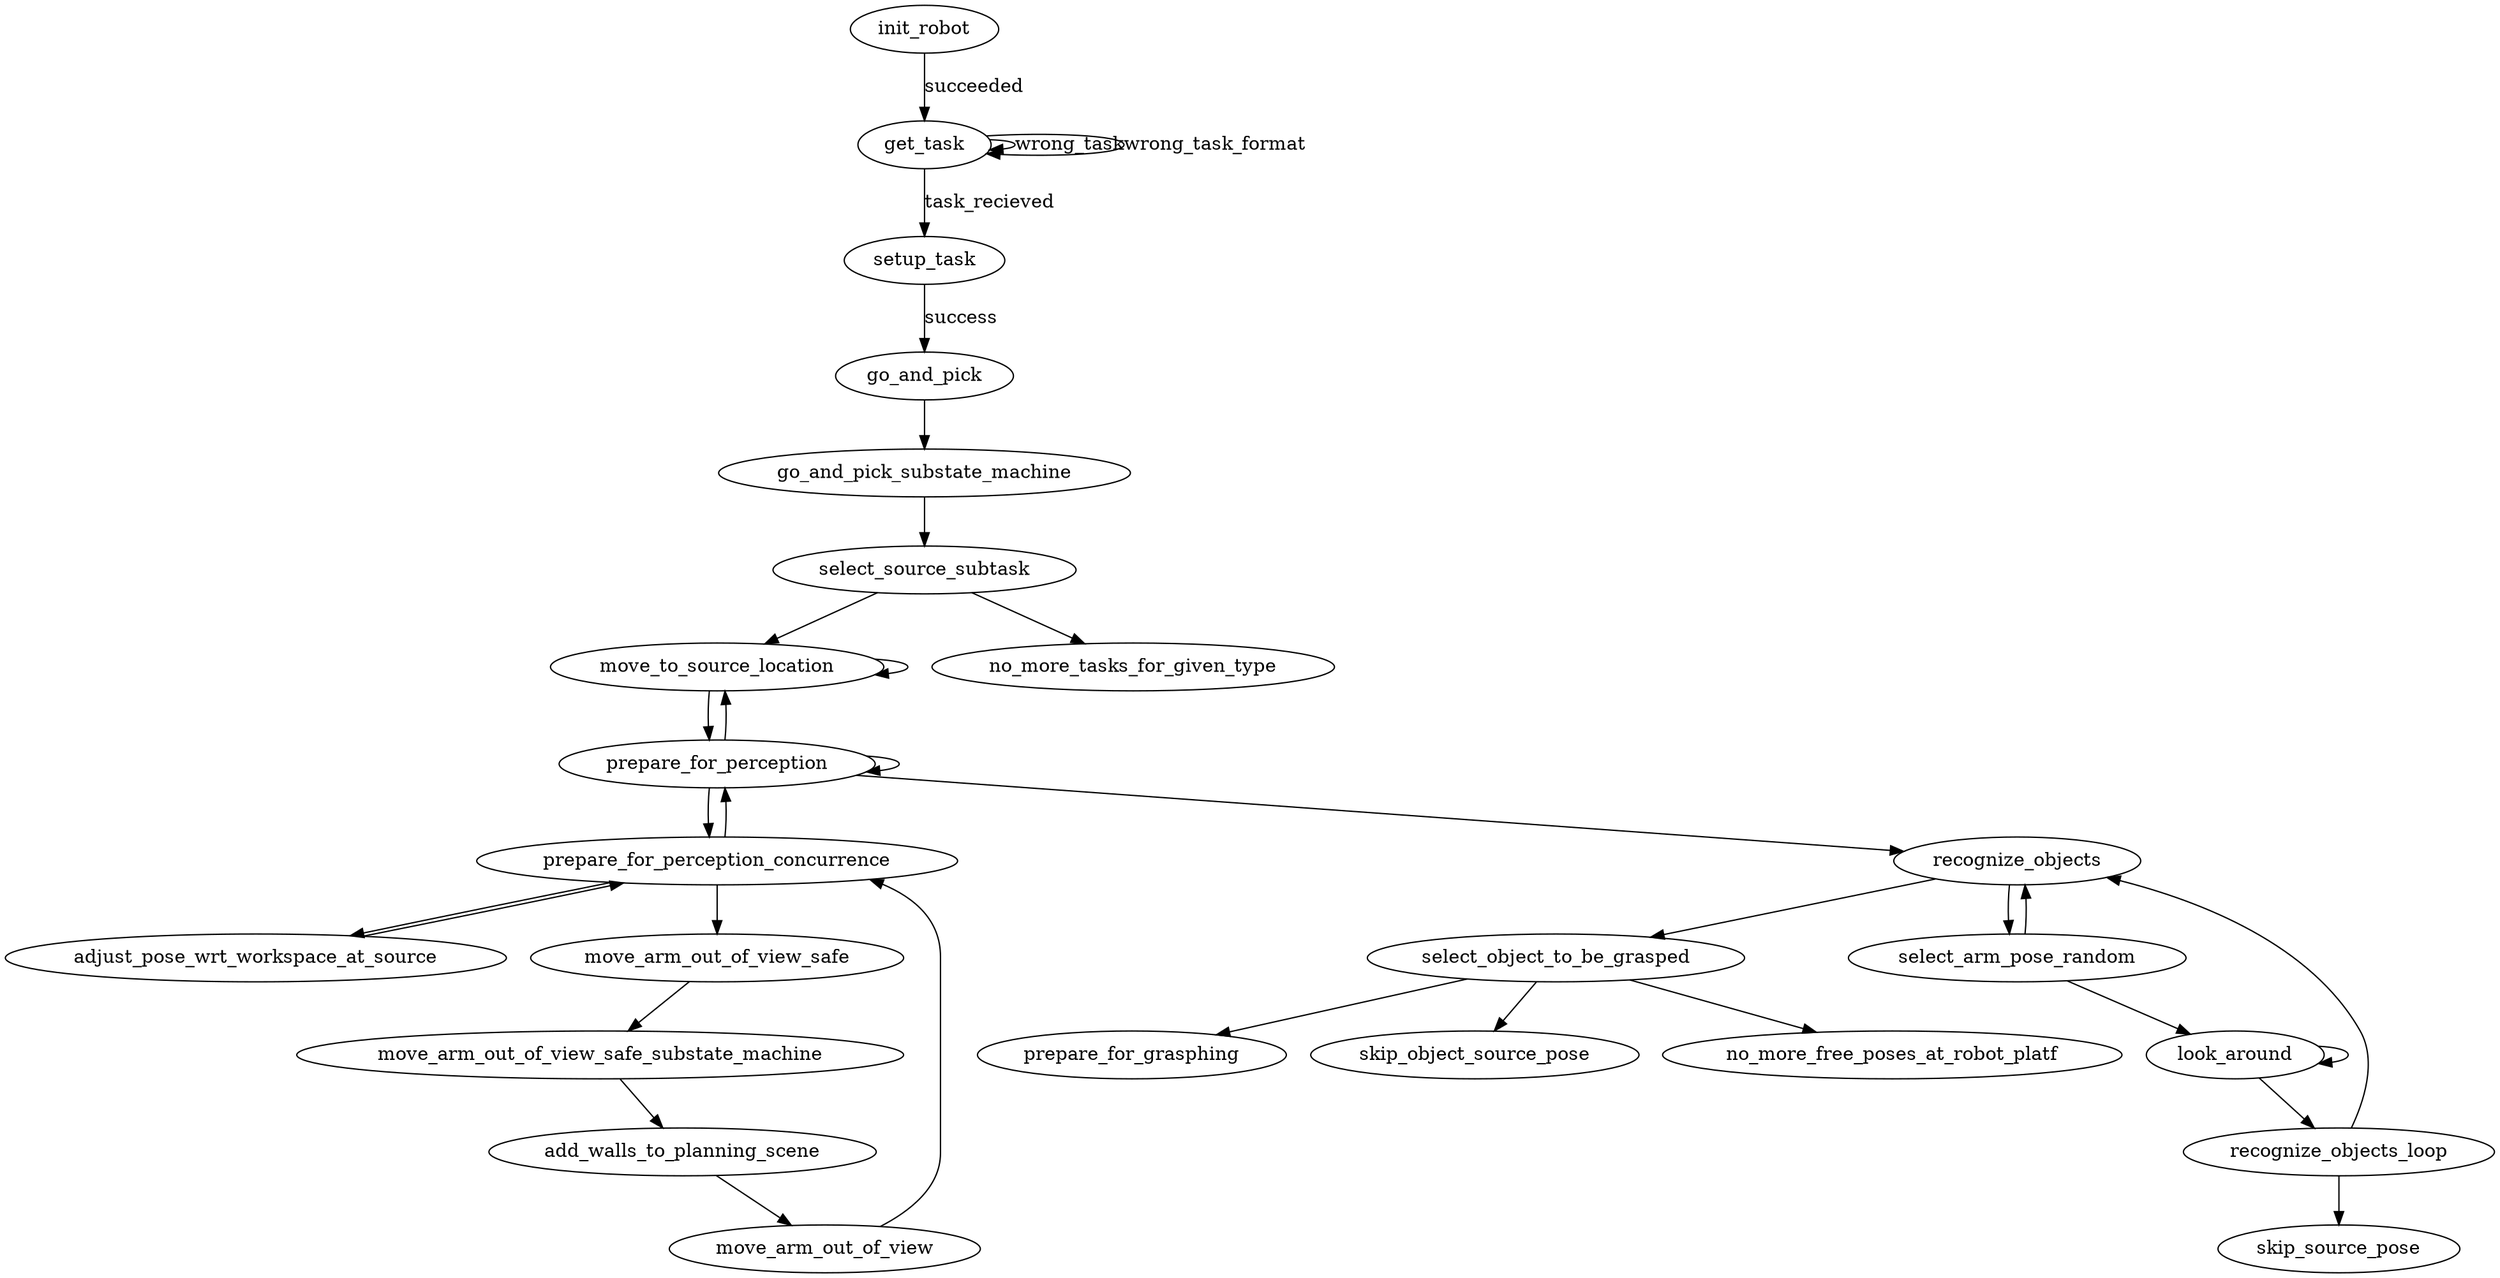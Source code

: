 digraph ppt {

init_robot -> get_task [label="succeeded"]

get_task -> setup_task [label="task_recieved"]
get_task -> get_task [label="wrong_task"]
get_task -> get_task [label="wrong_task_format"]

setup_task -> go_and_pick [label="success"]

go_and_pick -> go_and_pick_substate_machine

go_and_pick_substate_machine -> select_source_subtask

select_source_subtask -> move_to_source_location
select_source_subtask -> no_more_tasks_for_given_type

move_to_source_location -> prepare_for_perception
move_to_source_location -> move_to_source_location

prepare_for_perception -> prepare_for_perception_concurrence

prepare_for_perception_concurrence -> adjust_pose_wrt_workspace_at_source
prepare_for_perception_concurrence -> move_arm_out_of_view_safe

move_arm_out_of_view_safe -> move_arm_out_of_view_safe_substate_machine

move_arm_out_of_view_safe_substate_machine -> add_walls_to_planning_scene
add_walls_to_planning_scene -> move_arm_out_of_view

move_arm_out_of_view -> prepare_for_perception_concurrence
adjust_pose_wrt_workspace_at_source -> prepare_for_perception_concurrence

prepare_for_perception_concurrence -> prepare_for_perception

prepare_for_perception -> recognize_objects
prepare_for_perception -> move_to_source_location
prepare_for_perception -> prepare_for_perception

recognize_objects -> select_object_to_be_grasped
recognize_objects -> select_arm_pose_random

select_object_to_be_grasped -> prepare_for_grasphing
select_object_to_be_grasped -> skip_object_source_pose
select_object_to_be_grasped -> no_more_free_poses_at_robot_platf

select_arm_pose_random -> look_around
select_arm_pose_random -> recognize_objects

look_around -> recognize_objects_loop
look_around -> look_around

recognize_objects_loop -> recognize_objects
recognize_objects_loop -> skip_source_pose


}
